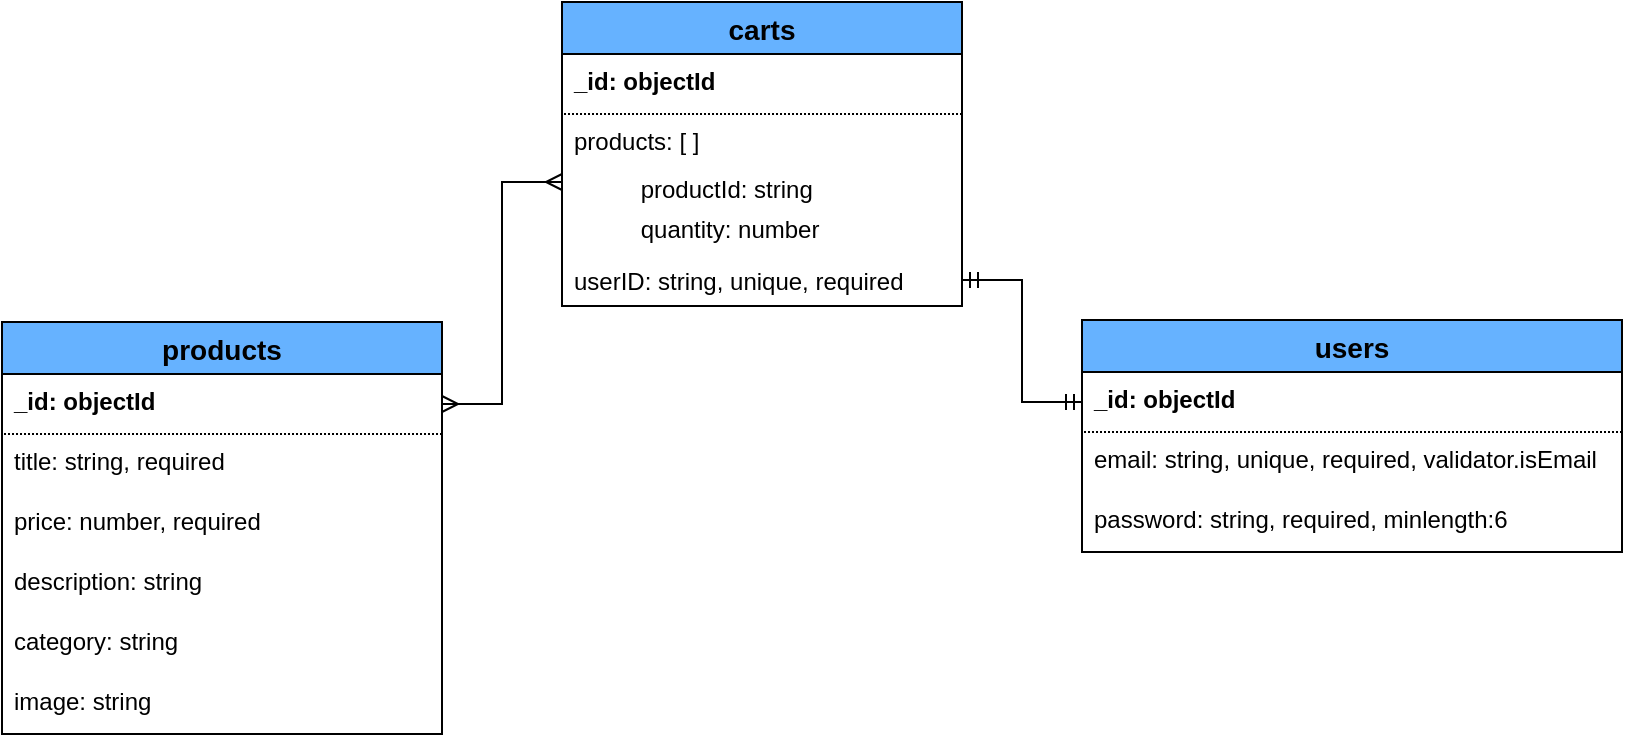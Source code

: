 <mxfile version="15.8.6" type="device"><diagram id="R2lEEEUBdFMjLlhIrx00" name="Page-1"><mxGraphModel dx="685" dy="383" grid="1" gridSize="10" guides="1" tooltips="1" connect="1" arrows="1" fold="1" page="1" pageScale="1" pageWidth="1100" pageHeight="850" math="0" shadow="0" extFonts="Permanent Marker^https://fonts.googleapis.com/css?family=Permanent+Marker"><root><mxCell id="0"/><mxCell id="1" parent="0"/><mxCell id="c5gbCwUgsyLawpqsp3_g-18" value="users" style="swimlane;fontStyle=1;childLayout=stackLayout;horizontal=1;startSize=26;horizontalStack=0;resizeParent=1;resizeParentMax=0;resizeLast=0;collapsible=1;marginBottom=0;align=center;fontSize=14;fillColor=#66B2FF;" vertex="1" parent="1"><mxGeometry x="640" y="309" width="270" height="116" as="geometry"/></mxCell><mxCell id="c5gbCwUgsyLawpqsp3_g-19" value="_id: objectId" style="text;strokeColor=default;fillColor=none;spacingLeft=4;spacingRight=4;overflow=hidden;rotatable=0;points=[[0,0.5],[1,0.5]];portConstraint=eastwest;fontSize=12;fontStyle=1;dashed=1;dashPattern=1 1;" vertex="1" parent="c5gbCwUgsyLawpqsp3_g-18"><mxGeometry y="26" width="270" height="30" as="geometry"/></mxCell><mxCell id="c5gbCwUgsyLawpqsp3_g-23" value="email: string, unique, required, validator.isEmail" style="text;strokeColor=none;fillColor=none;spacingLeft=4;spacingRight=4;overflow=hidden;rotatable=0;points=[[0,0.5],[1,0.5]];portConstraint=eastwest;fontSize=12;" vertex="1" parent="c5gbCwUgsyLawpqsp3_g-18"><mxGeometry y="56" width="270" height="30" as="geometry"/></mxCell><mxCell id="c5gbCwUgsyLawpqsp3_g-24" value="password: string, required, minlength:6" style="text;strokeColor=none;fillColor=none;spacingLeft=4;spacingRight=4;overflow=hidden;rotatable=0;points=[[0,0.5],[1,0.5]];portConstraint=eastwest;fontSize=12;dashed=1;dashPattern=1 1;" vertex="1" parent="c5gbCwUgsyLawpqsp3_g-18"><mxGeometry y="86" width="270" height="30" as="geometry"/></mxCell><mxCell id="c5gbCwUgsyLawpqsp3_g-28" value="carts" style="swimlane;fontStyle=1;childLayout=stackLayout;horizontal=1;startSize=26;horizontalStack=0;resizeParent=1;resizeParentMax=0;resizeLast=0;collapsible=1;marginBottom=0;align=center;fontSize=14;fillColor=#66B2FF;" vertex="1" parent="1"><mxGeometry x="380" y="150" width="200" height="152" as="geometry"/></mxCell><mxCell id="c5gbCwUgsyLawpqsp3_g-29" value="_id: objectId" style="text;strokeColor=default;fillColor=none;spacingLeft=4;spacingRight=4;overflow=hidden;rotatable=0;points=[[0,0.5],[1,0.5]];portConstraint=eastwest;fontSize=12;fontStyle=1;dashed=1;dashPattern=1 1;" vertex="1" parent="c5gbCwUgsyLawpqsp3_g-28"><mxGeometry y="26" width="200" height="30" as="geometry"/></mxCell><mxCell id="c5gbCwUgsyLawpqsp3_g-30" value="products: [ ]" style="text;strokeColor=none;fillColor=none;spacingLeft=4;spacingRight=4;overflow=hidden;rotatable=0;points=[[0,0.5],[1,0.5]];portConstraint=eastwest;fontSize=12;" vertex="1" parent="c5gbCwUgsyLawpqsp3_g-28"><mxGeometry y="56" width="200" height="24" as="geometry"/></mxCell><mxCell id="c5gbCwUgsyLawpqsp3_g-31" value="          productId: string" style="text;strokeColor=none;fillColor=none;spacingLeft=4;spacingRight=4;overflow=hidden;rotatable=0;points=[[0,0.5],[1,0.5]];portConstraint=eastwest;fontSize=12;dashed=1;dashPattern=1 1;" vertex="1" parent="c5gbCwUgsyLawpqsp3_g-28"><mxGeometry y="80" width="200" height="20" as="geometry"/></mxCell><mxCell id="c5gbCwUgsyLawpqsp3_g-32" value="          quantity: number" style="text;strokeColor=none;fillColor=none;spacingLeft=4;spacingRight=4;overflow=hidden;rotatable=0;points=[[0,0.5],[1,0.5]];portConstraint=eastwest;fontSize=12;dashed=1;dashPattern=1 1;" vertex="1" parent="c5gbCwUgsyLawpqsp3_g-28"><mxGeometry y="100" width="200" height="26" as="geometry"/></mxCell><mxCell id="c5gbCwUgsyLawpqsp3_g-33" value="userID: string, unique, required" style="text;strokeColor=none;fillColor=none;spacingLeft=4;spacingRight=4;overflow=hidden;rotatable=0;points=[[0,0.5],[1,0.5]];portConstraint=eastwest;fontSize=12;dashed=1;dashPattern=1 1;" vertex="1" parent="c5gbCwUgsyLawpqsp3_g-28"><mxGeometry y="126" width="200" height="26" as="geometry"/></mxCell><mxCell id="c5gbCwUgsyLawpqsp3_g-37" value="products" style="swimlane;fontStyle=1;childLayout=stackLayout;horizontal=1;startSize=26;horizontalStack=0;resizeParent=1;resizeParentMax=0;resizeLast=0;collapsible=1;marginBottom=0;align=center;fontSize=14;fillColor=#66B2FF;" vertex="1" parent="1"><mxGeometry x="100" y="310" width="220" height="206" as="geometry"/></mxCell><mxCell id="c5gbCwUgsyLawpqsp3_g-38" value="_id: objectId" style="text;strokeColor=default;fillColor=none;spacingLeft=4;spacingRight=4;overflow=hidden;rotatable=0;points=[[0,0.5],[1,0.5]];portConstraint=eastwest;fontSize=12;fontStyle=1;dashed=1;dashPattern=1 1;" vertex="1" parent="c5gbCwUgsyLawpqsp3_g-37"><mxGeometry y="26" width="220" height="30" as="geometry"/></mxCell><mxCell id="c5gbCwUgsyLawpqsp3_g-39" value="title: string, required" style="text;strokeColor=none;fillColor=none;spacingLeft=4;spacingRight=4;overflow=hidden;rotatable=0;points=[[0,0.5],[1,0.5]];portConstraint=eastwest;fontSize=12;" vertex="1" parent="c5gbCwUgsyLawpqsp3_g-37"><mxGeometry y="56" width="220" height="30" as="geometry"/></mxCell><mxCell id="c5gbCwUgsyLawpqsp3_g-40" value="price: number, required" style="text;strokeColor=none;fillColor=none;spacingLeft=4;spacingRight=4;overflow=hidden;rotatable=0;points=[[0,0.5],[1,0.5]];portConstraint=eastwest;fontSize=12;dashed=1;dashPattern=1 1;" vertex="1" parent="c5gbCwUgsyLawpqsp3_g-37"><mxGeometry y="86" width="220" height="30" as="geometry"/></mxCell><mxCell id="c5gbCwUgsyLawpqsp3_g-41" value="description: string" style="text;strokeColor=none;fillColor=none;spacingLeft=4;spacingRight=4;overflow=hidden;rotatable=0;points=[[0,0.5],[1,0.5]];portConstraint=eastwest;fontSize=12;dashed=1;dashPattern=1 1;" vertex="1" parent="c5gbCwUgsyLawpqsp3_g-37"><mxGeometry y="116" width="220" height="30" as="geometry"/></mxCell><mxCell id="c5gbCwUgsyLawpqsp3_g-42" value="category: string" style="text;strokeColor=none;fillColor=none;spacingLeft=4;spacingRight=4;overflow=hidden;rotatable=0;points=[[0,0.5],[1,0.5]];portConstraint=eastwest;fontSize=12;dashed=1;dashPattern=1 1;" vertex="1" parent="c5gbCwUgsyLawpqsp3_g-37"><mxGeometry y="146" width="220" height="30" as="geometry"/></mxCell><mxCell id="c5gbCwUgsyLawpqsp3_g-43" value="image: string" style="text;strokeColor=none;fillColor=none;spacingLeft=4;spacingRight=4;overflow=hidden;rotatable=0;points=[[0,0.5],[1,0.5]];portConstraint=eastwest;fontSize=12;dashed=1;dashPattern=1 1;" vertex="1" parent="c5gbCwUgsyLawpqsp3_g-37"><mxGeometry y="176" width="220" height="30" as="geometry"/></mxCell><mxCell id="c5gbCwUgsyLawpqsp3_g-44" value="" style="edgeStyle=entityRelationEdgeStyle;fontSize=12;html=1;endArrow=ERmany;startArrow=ERmany;rounded=0;exitX=1;exitY=0.5;exitDx=0;exitDy=0;entryX=0;entryY=0.5;entryDx=0;entryDy=0;" edge="1" parent="1" source="c5gbCwUgsyLawpqsp3_g-38" target="c5gbCwUgsyLawpqsp3_g-31"><mxGeometry width="100" height="100" relative="1" as="geometry"><mxPoint x="390" y="390" as="sourcePoint"/><mxPoint x="490" y="290" as="targetPoint"/></mxGeometry></mxCell><mxCell id="c5gbCwUgsyLawpqsp3_g-45" value="" style="edgeStyle=entityRelationEdgeStyle;fontSize=12;html=1;endArrow=ERmandOne;startArrow=ERmandOne;rounded=0;entryX=1;entryY=0.5;entryDx=0;entryDy=0;exitX=0;exitY=0.5;exitDx=0;exitDy=0;" edge="1" parent="1" source="c5gbCwUgsyLawpqsp3_g-19" target="c5gbCwUgsyLawpqsp3_g-33"><mxGeometry width="100" height="100" relative="1" as="geometry"><mxPoint x="390" y="390" as="sourcePoint"/><mxPoint x="490" y="290" as="targetPoint"/></mxGeometry></mxCell></root></mxGraphModel></diagram></mxfile>